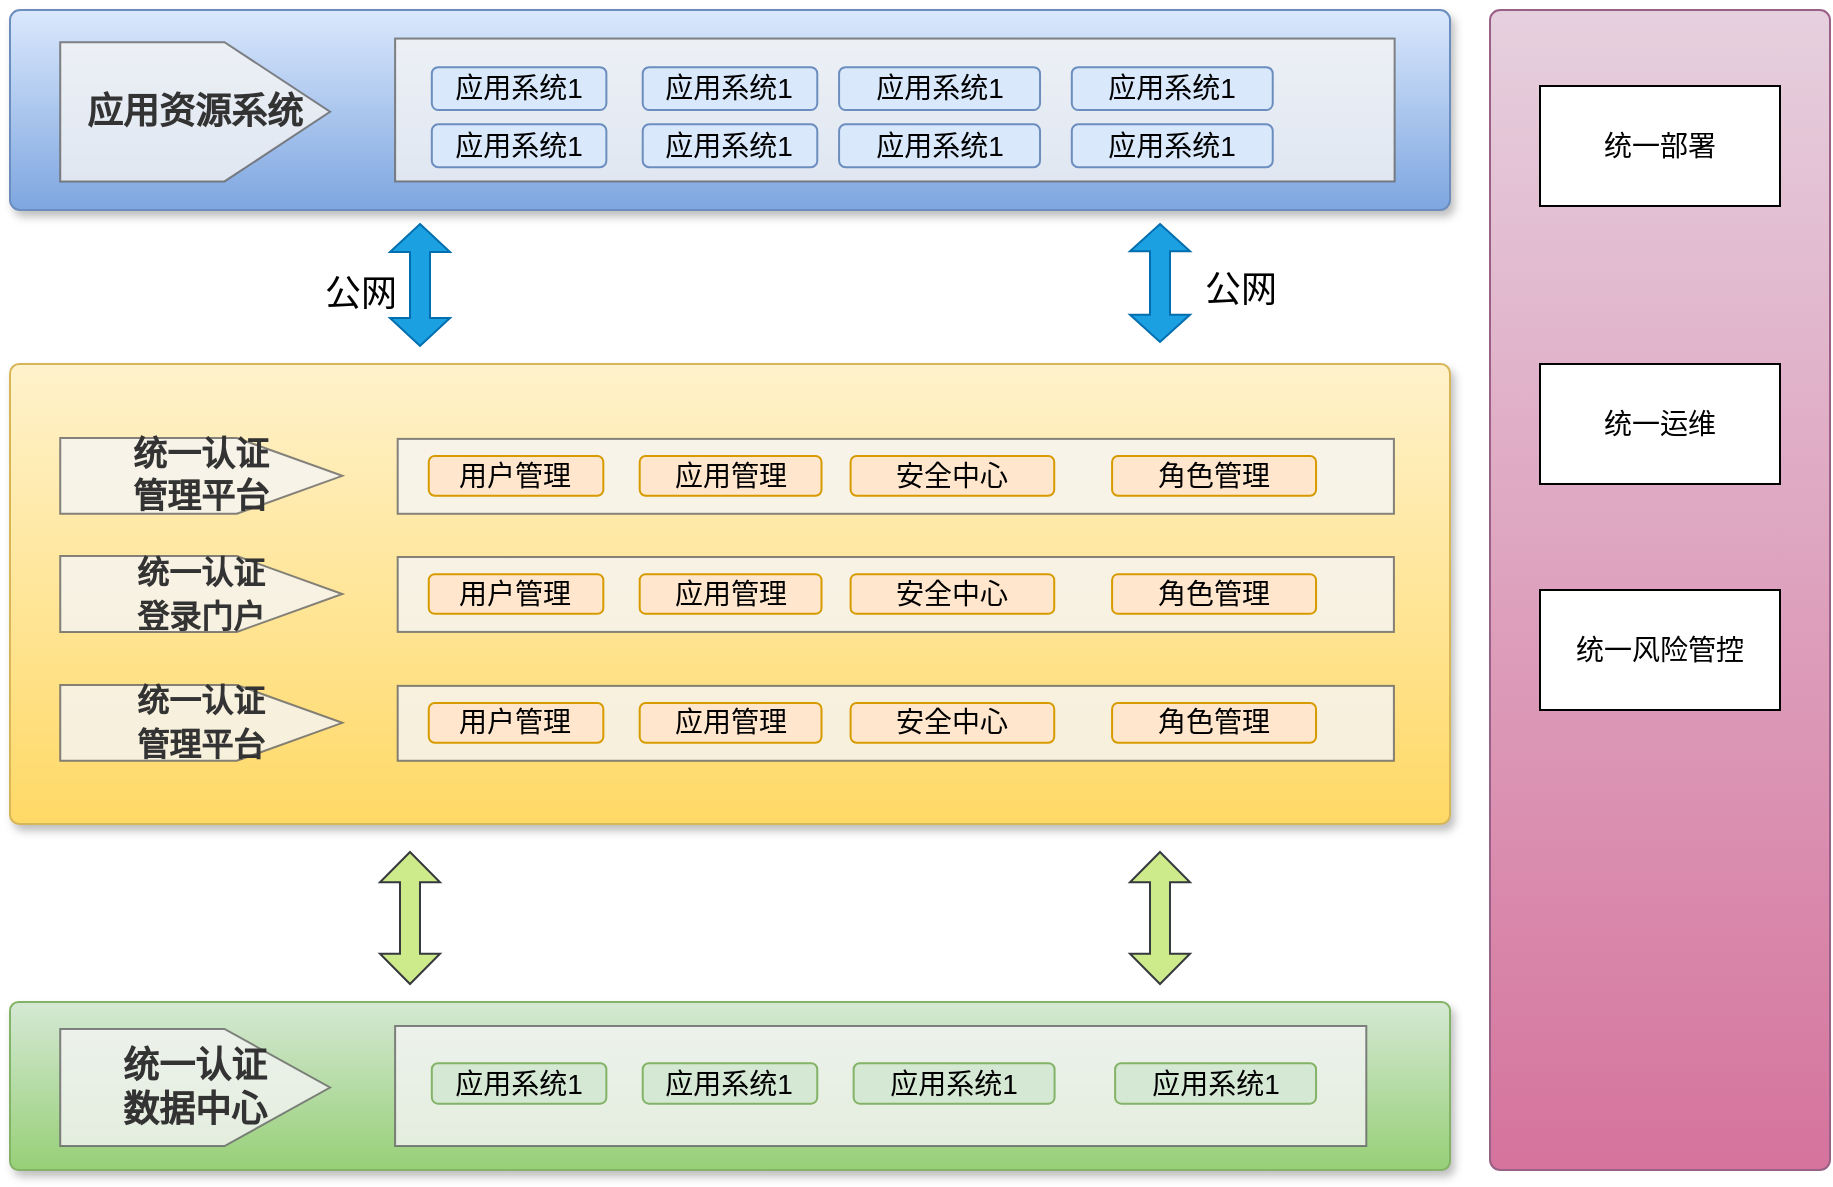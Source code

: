 <mxfile version="18.2.0" type="github">
  <diagram name="Page-1" id="d9b1e647-80fa-b4a2-5024-87a742678bcc">
    <mxGraphModel dx="868" dy="525" grid="1" gridSize="10" guides="1" tooltips="1" connect="1" arrows="0" fold="1" page="1" pageScale="1" pageWidth="500" pageHeight="1200" background="none" math="0" shadow="0">
      <root>
        <mxCell id="0" />
        <mxCell id="1" parent="0" />
        <mxCell id="57fe6abec08f04cb-7" value="" style="text;html=1;strokeColor=#6c8ebf;fillColor=#dae8fc;align=center;verticalAlign=middle;whiteSpace=wrap;fontSize=54;fontStyle=1;shadow=1;rounded=1;glass=0;sketch=0;arcSize=5;gradientColor=#7ea6e0;" parent="1" vertex="1">
          <mxGeometry x="50" y="90" width="720" height="100" as="geometry" />
        </mxCell>
        <mxCell id="60hh8dOJ01memG8-q0ME-10" value="" style="rounded=0;whiteSpace=wrap;html=1;shadow=0;glass=0;sketch=0;fontSize=20;fillColor=#f5f5f5;fontColor=#333333;strokeColor=#666666;opacity=80;" parent="57fe6abec08f04cb-7" vertex="1">
          <mxGeometry x="192.563" y="14.287" width="499.745" height="71.427" as="geometry" />
        </mxCell>
        <mxCell id="60hh8dOJ01memG8-q0ME-2" value="&lt;font style=&quot;font-size: 14px;&quot;&gt;应用系统1&lt;/font&gt;" style="rounded=1;whiteSpace=wrap;html=1;shadow=0;glass=0;sketch=0;fillColor=#dae8fc;strokeColor=#6c8ebf;gradientColor=none;" parent="57fe6abec08f04cb-7" vertex="1">
          <mxGeometry x="210.909" y="28.571" width="87.273" height="21.429" as="geometry" />
        </mxCell>
        <mxCell id="60hh8dOJ01memG8-q0ME-9" value="&lt;span style=&quot;color: rgb(51, 51, 51);&quot;&gt;&lt;b&gt;&lt;font style=&quot;font-size: 18px;&quot;&gt;应用资源系统&lt;/font&gt;&lt;/b&gt;&lt;/span&gt;" style="html=1;shadow=0;dashed=0;align=center;verticalAlign=middle;shape=mxgraph.arrows2.arrow;dy=0;dx=52.76;notch=0;rounded=0;glass=0;sketch=0;fontSize=18;fillColor=#f5f5f5;fontColor=#333333;strokeColor=#666666;whiteSpace=wrap;opacity=80;" parent="57fe6abec08f04cb-7" vertex="1">
          <mxGeometry x="25.113" y="16.071" width="134.887" height="69.643" as="geometry" />
        </mxCell>
        <mxCell id="60hh8dOJ01memG8-q0ME-16" value="&lt;font style=&quot;font-size: 14px;&quot;&gt;应用系统1&lt;/font&gt;" style="rounded=1;whiteSpace=wrap;html=1;shadow=0;glass=0;sketch=0;fillColor=#dae8fc;strokeColor=#6c8ebf;gradientColor=none;" parent="57fe6abec08f04cb-7" vertex="1">
          <mxGeometry x="530.907" y="28.571" width="100.465" height="21.429" as="geometry" />
        </mxCell>
        <mxCell id="60hh8dOJ01memG8-q0ME-15" value="&lt;font style=&quot;font-size: 14px;&quot;&gt;应用系统1&lt;/font&gt;" style="rounded=1;whiteSpace=wrap;html=1;shadow=0;glass=0;sketch=0;fillColor=#dae8fc;strokeColor=#6c8ebf;gradientColor=none;" parent="57fe6abec08f04cb-7" vertex="1">
          <mxGeometry x="414.544" y="28.571" width="100.465" height="21.429" as="geometry" />
        </mxCell>
        <mxCell id="60hh8dOJ01memG8-q0ME-14" value="&lt;font style=&quot;font-size: 14px;&quot;&gt;应用系统1&lt;/font&gt;" style="rounded=1;whiteSpace=wrap;html=1;shadow=0;glass=0;sketch=0;fillColor=#dae8fc;strokeColor=#6c8ebf;gradientColor=none;" parent="57fe6abec08f04cb-7" vertex="1">
          <mxGeometry x="530.907" y="57.143" width="100.465" height="21.429" as="geometry" />
        </mxCell>
        <mxCell id="60hh8dOJ01memG8-q0ME-13" value="&lt;font style=&quot;font-size: 14px;&quot;&gt;应用系统1&lt;/font&gt;" style="rounded=1;whiteSpace=wrap;html=1;shadow=0;glass=0;sketch=0;fillColor=#dae8fc;strokeColor=#6c8ebf;gradientColor=none;" parent="57fe6abec08f04cb-7" vertex="1">
          <mxGeometry x="414.544" y="57.143" width="100.465" height="21.429" as="geometry" />
        </mxCell>
        <mxCell id="60hh8dOJ01memG8-q0ME-12" value="&lt;font style=&quot;font-size: 14px;&quot;&gt;应用系统1&lt;/font&gt;" style="rounded=1;whiteSpace=wrap;html=1;shadow=0;glass=0;sketch=0;fillColor=#dae8fc;strokeColor=#6c8ebf;gradientColor=none;" parent="57fe6abec08f04cb-7" vertex="1">
          <mxGeometry x="316.364" y="28.571" width="87.273" height="21.429" as="geometry" />
        </mxCell>
        <mxCell id="60hh8dOJ01memG8-q0ME-11" value="&lt;font style=&quot;font-size: 14px;&quot;&gt;应用系统1&lt;/font&gt;" style="rounded=1;whiteSpace=wrap;html=1;shadow=0;glass=0;sketch=0;fillColor=#dae8fc;strokeColor=#6c8ebf;gradientColor=none;" parent="57fe6abec08f04cb-7" vertex="1">
          <mxGeometry x="210.909" y="57.143" width="87.273" height="21.429" as="geometry" />
        </mxCell>
        <mxCell id="60hh8dOJ01memG8-q0ME-17" value="&lt;font style=&quot;font-size: 14px;&quot;&gt;应用系统1&lt;/font&gt;" style="rounded=1;whiteSpace=wrap;html=1;shadow=0;glass=0;sketch=0;fillColor=#dae8fc;strokeColor=#6c8ebf;gradientColor=none;" parent="57fe6abec08f04cb-7" vertex="1">
          <mxGeometry x="316.364" y="57.143" width="87.273" height="21.429" as="geometry" />
        </mxCell>
        <mxCell id="60hh8dOJ01memG8-q0ME-18" value="" style="text;html=1;strokeColor=#d6b656;fillColor=#fff2cc;align=center;verticalAlign=middle;whiteSpace=wrap;fontSize=54;fontStyle=1;shadow=1;rounded=1;glass=0;sketch=0;arcSize=2;gradientColor=#ffd966;" parent="1" vertex="1">
          <mxGeometry x="50" y="267" width="720" height="230" as="geometry" />
        </mxCell>
        <mxCell id="60hh8dOJ01memG8-q0ME-19" value="" style="rounded=0;whiteSpace=wrap;html=1;shadow=0;glass=0;sketch=0;fontSize=20;fillColor=#f5f5f5;fontColor=#333333;strokeColor=#666666;opacity=80;" parent="60hh8dOJ01memG8-q0ME-18" vertex="1">
          <mxGeometry x="193.846" y="37.443" width="498.111" height="37.443" as="geometry" />
        </mxCell>
        <mxCell id="60hh8dOJ01memG8-q0ME-20" value="&lt;font style=&quot;font-size: 14px;&quot;&gt;用户管理&lt;/font&gt;" style="rounded=1;whiteSpace=wrap;html=1;shadow=0;glass=0;sketch=0;fillColor=#ffe6cc;strokeColor=#d79b00;" parent="60hh8dOJ01memG8-q0ME-18" vertex="1">
          <mxGeometry x="209.389" y="45.995" width="87.273" height="19.866" as="geometry" />
        </mxCell>
        <mxCell id="60hh8dOJ01memG8-q0ME-21" value="&lt;div style=&quot;font-size: 17px;&quot;&gt;&lt;b style=&quot;background-color: initial;&quot;&gt;&lt;font style=&quot;font-size: 17px;&quot;&gt;统一认证&lt;/font&gt;&lt;/b&gt;&lt;/div&gt;&lt;span style=&quot;color: rgb(51, 51, 51); font-size: 17px;&quot;&gt;&lt;div style=&quot;&quot;&gt;&lt;b style=&quot;background-color: initial;&quot;&gt;&lt;font style=&quot;font-size: 17px;&quot;&gt;管理平台&lt;/font&gt;&lt;/b&gt;&lt;/div&gt;&lt;/span&gt;" style="html=1;shadow=0;dashed=0;align=center;verticalAlign=middle;shape=mxgraph.arrows2.arrow;dy=0;dx=52.76;notch=0;rounded=0;glass=0;sketch=0;fontSize=18;fillColor=#f5f5f5;fontColor=#333333;strokeColor=#666666;whiteSpace=wrap;opacity=80;" parent="60hh8dOJ01memG8-q0ME-18" vertex="1">
          <mxGeometry x="25.117" y="36.969" width="141.037" height="37.916" as="geometry" />
        </mxCell>
        <mxCell id="60hh8dOJ01memG8-q0ME-22" value="&lt;font style=&quot;font-size: 14px;&quot;&gt;角色管理&lt;/font&gt;" style="rounded=1;whiteSpace=wrap;html=1;shadow=0;glass=0;sketch=0;fillColor=#ffe6cc;strokeColor=#d79b00;" parent="60hh8dOJ01memG8-q0ME-18" vertex="1">
          <mxGeometry x="551.04" y="45.995" width="101.985" height="19.866" as="geometry" />
        </mxCell>
        <mxCell id="60hh8dOJ01memG8-q0ME-23" value="&lt;font style=&quot;font-size: 14px;&quot;&gt;安全中心&lt;/font&gt;" style="rounded=1;whiteSpace=wrap;html=1;shadow=0;glass=0;sketch=0;fillColor=#ffe6cc;strokeColor=#d79b00;" parent="60hh8dOJ01memG8-q0ME-18" vertex="1">
          <mxGeometry x="420.298" y="45.995" width="101.818" height="19.866" as="geometry" />
        </mxCell>
        <mxCell id="60hh8dOJ01memG8-q0ME-26" value="&lt;font style=&quot;font-size: 14px;&quot;&gt;应用管理&lt;/font&gt;" style="rounded=1;whiteSpace=wrap;html=1;shadow=0;glass=0;sketch=0;fillColor=#ffe6cc;strokeColor=#d79b00;" parent="60hh8dOJ01memG8-q0ME-18" vertex="1">
          <mxGeometry x="314.844" y="45.995" width="90.909" height="19.866" as="geometry" />
        </mxCell>
        <mxCell id="60hh8dOJ01memG8-q0ME-29" value="" style="rounded=0;whiteSpace=wrap;html=1;shadow=0;glass=0;sketch=0;fontSize=20;fillColor=#f5f5f5;fontColor=#333333;strokeColor=#666666;opacity=80;" parent="60hh8dOJ01memG8-q0ME-18" vertex="1">
          <mxGeometry x="193.846" y="96.512" width="498.111" height="37.443" as="geometry" />
        </mxCell>
        <mxCell id="60hh8dOJ01memG8-q0ME-30" value="&lt;font style=&quot;font-size: 14px;&quot;&gt;用户管理&lt;/font&gt;" style="rounded=1;whiteSpace=wrap;html=1;shadow=0;glass=0;sketch=0;fillColor=#ffe6cc;strokeColor=#d79b00;" parent="60hh8dOJ01memG8-q0ME-18" vertex="1">
          <mxGeometry x="209.389" y="105.067" width="87.273" height="19.866" as="geometry" />
        </mxCell>
        <mxCell id="60hh8dOJ01memG8-q0ME-31" value="&lt;span style=&quot;color: rgb(51, 51, 51);&quot;&gt;&lt;b style=&quot;font-size: 16px;&quot;&gt;&lt;font style=&quot;font-size: 16px;&quot;&gt;统一认证&lt;br&gt;登录门户&lt;/font&gt;&lt;/b&gt;&lt;/span&gt;" style="html=1;shadow=0;dashed=0;align=center;verticalAlign=middle;shape=mxgraph.arrows2.arrow;dy=0;dx=52.76;notch=0;rounded=0;glass=0;sketch=0;fontSize=18;fillColor=#f5f5f5;fontColor=#333333;strokeColor=#666666;whiteSpace=wrap;opacity=80;" parent="60hh8dOJ01memG8-q0ME-18" vertex="1">
          <mxGeometry x="25.117" y="96.039" width="141.037" height="37.916" as="geometry" />
        </mxCell>
        <mxCell id="60hh8dOJ01memG8-q0ME-32" value="&lt;font style=&quot;font-size: 14px;&quot;&gt;角色管理&lt;/font&gt;" style="rounded=1;whiteSpace=wrap;html=1;shadow=0;glass=0;sketch=0;fillColor=#ffe6cc;strokeColor=#d79b00;" parent="60hh8dOJ01memG8-q0ME-18" vertex="1">
          <mxGeometry x="551.04" y="105.067" width="101.985" height="19.866" as="geometry" />
        </mxCell>
        <mxCell id="60hh8dOJ01memG8-q0ME-33" value="&lt;font style=&quot;font-size: 14px;&quot;&gt;安全中心&lt;/font&gt;" style="rounded=1;whiteSpace=wrap;html=1;shadow=0;glass=0;sketch=0;fillColor=#ffe6cc;strokeColor=#d79b00;" parent="60hh8dOJ01memG8-q0ME-18" vertex="1">
          <mxGeometry x="420.298" y="105.067" width="101.818" height="19.866" as="geometry" />
        </mxCell>
        <mxCell id="60hh8dOJ01memG8-q0ME-34" value="&lt;font style=&quot;font-size: 14px;&quot;&gt;&lt;font style=&quot;font-size: 14px;&quot;&gt;应用&lt;/font&gt;&lt;font style=&quot;font-size: 14px;&quot;&gt;管理&lt;/font&gt;&lt;/font&gt;" style="rounded=1;whiteSpace=wrap;html=1;shadow=0;glass=0;sketch=0;fillColor=#ffe6cc;strokeColor=#d79b00;" parent="60hh8dOJ01memG8-q0ME-18" vertex="1">
          <mxGeometry x="314.844" y="105.067" width="90.909" height="19.866" as="geometry" />
        </mxCell>
        <mxCell id="60hh8dOJ01memG8-q0ME-35" value="" style="rounded=0;whiteSpace=wrap;html=1;shadow=0;glass=0;sketch=0;fontSize=20;fillColor=#f5f5f5;fontColor=#333333;strokeColor=#666666;opacity=80;" parent="60hh8dOJ01memG8-q0ME-18" vertex="1">
          <mxGeometry x="193.846" y="160.939" width="498.111" height="37.443" as="geometry" />
        </mxCell>
        <mxCell id="60hh8dOJ01memG8-q0ME-36" value="&lt;font style=&quot;font-size: 14px;&quot;&gt;用户管理&lt;/font&gt;" style="rounded=1;whiteSpace=wrap;html=1;shadow=0;glass=0;sketch=0;fillColor=#ffe6cc;strokeColor=#d79b00;" parent="60hh8dOJ01memG8-q0ME-18" vertex="1">
          <mxGeometry x="209.389" y="169.494" width="87.273" height="19.866" as="geometry" />
        </mxCell>
        <mxCell id="60hh8dOJ01memG8-q0ME-37" value="&lt;span style=&quot;color: rgb(51, 51, 51);&quot;&gt;&lt;b style=&quot;font-size: 16px;&quot;&gt;&lt;font style=&quot;font-size: 16px;&quot;&gt;统一认证&lt;br&gt;管理平台&lt;/font&gt;&lt;/b&gt;&lt;/span&gt;" style="html=1;shadow=0;dashed=0;align=center;verticalAlign=middle;shape=mxgraph.arrows2.arrow;dy=0;dx=52.76;notch=0;rounded=0;glass=0;sketch=0;fontSize=18;fillColor=#f5f5f5;fontColor=#333333;strokeColor=#666666;whiteSpace=wrap;opacity=80;" parent="60hh8dOJ01memG8-q0ME-18" vertex="1">
          <mxGeometry x="25.117" y="160.466" width="141.037" height="37.916" as="geometry" />
        </mxCell>
        <mxCell id="60hh8dOJ01memG8-q0ME-38" value="&lt;font style=&quot;font-size: 14px;&quot;&gt;角色管理&lt;/font&gt;" style="rounded=1;whiteSpace=wrap;html=1;shadow=0;glass=0;sketch=0;fillColor=#ffe6cc;strokeColor=#d79b00;" parent="60hh8dOJ01memG8-q0ME-18" vertex="1">
          <mxGeometry x="551.04" y="169.494" width="101.985" height="19.866" as="geometry" />
        </mxCell>
        <mxCell id="60hh8dOJ01memG8-q0ME-39" value="&lt;font style=&quot;font-size: 14px;&quot;&gt;安全中心&lt;/font&gt;" style="rounded=1;whiteSpace=wrap;html=1;shadow=0;glass=0;sketch=0;fillColor=#ffe6cc;strokeColor=#d79b00;" parent="60hh8dOJ01memG8-q0ME-18" vertex="1">
          <mxGeometry x="420.298" y="169.494" width="101.818" height="19.866" as="geometry" />
        </mxCell>
        <mxCell id="60hh8dOJ01memG8-q0ME-40" value="&lt;font style=&quot;font-size: 14px;&quot;&gt;应用管理&lt;/font&gt;" style="rounded=1;whiteSpace=wrap;html=1;shadow=0;glass=0;sketch=0;fillColor=#ffe6cc;strokeColor=#d79b00;" parent="60hh8dOJ01memG8-q0ME-18" vertex="1">
          <mxGeometry x="314.844" y="169.494" width="90.909" height="19.866" as="geometry" />
        </mxCell>
        <mxCell id="60hh8dOJ01memG8-q0ME-41" value="" style="text;html=1;strokeColor=#82b366;fillColor=#d5e8d4;align=center;verticalAlign=middle;whiteSpace=wrap;fontSize=54;fontStyle=1;shadow=1;rounded=1;glass=0;sketch=0;gradientColor=#97d077;arcSize=5;" parent="1" vertex="1">
          <mxGeometry x="50" y="586" width="720" height="84" as="geometry" />
        </mxCell>
        <mxCell id="60hh8dOJ01memG8-q0ME-42" value="" style="rounded=0;whiteSpace=wrap;html=1;shadow=0;glass=0;sketch=0;fontSize=20;fillColor=#f5f5f5;fontColor=#333333;strokeColor=#666666;opacity=80;" parent="60hh8dOJ01memG8-q0ME-41" vertex="1">
          <mxGeometry x="192.558" y="12.0" width="485.581" height="60.0" as="geometry" />
        </mxCell>
        <mxCell id="60hh8dOJ01memG8-q0ME-43" value="&lt;font style=&quot;font-size: 14px;&quot;&gt;应用系统1&lt;/font&gt;" style="rounded=1;whiteSpace=wrap;html=1;shadow=0;glass=0;sketch=0;fillColor=#d5e8d4;strokeColor=#82b366;gradientColor=none;" parent="60hh8dOJ01memG8-q0ME-41" vertex="1">
          <mxGeometry x="210.91" y="30.627" width="87.27" height="20.215" as="geometry" />
        </mxCell>
        <mxCell id="60hh8dOJ01memG8-q0ME-44" value="&lt;span style=&quot;color: rgb(51, 51, 51);&quot;&gt;&lt;b style=&quot;&quot;&gt;&lt;font style=&quot;font-size: 18px;&quot;&gt;统一认证&lt;br&gt;数据中心&lt;br&gt;&lt;/font&gt;&lt;/b&gt;&lt;/span&gt;" style="html=1;shadow=0;dashed=0;align=center;verticalAlign=middle;shape=mxgraph.arrows2.arrow;dy=0;dx=52.76;notch=0;rounded=0;glass=0;sketch=0;fontSize=18;fillColor=#f5f5f5;fontColor=#333333;strokeColor=#666666;whiteSpace=wrap;opacity=80;" parent="60hh8dOJ01memG8-q0ME-41" vertex="1">
          <mxGeometry x="25.113" y="13.5" width="134.887" height="58.5" as="geometry" />
        </mxCell>
        <mxCell id="60hh8dOJ01memG8-q0ME-45" value="&lt;font style=&quot;font-size: 14px;&quot;&gt;应用系统1&lt;/font&gt;" style="rounded=1;whiteSpace=wrap;html=1;shadow=0;glass=0;sketch=0;fillColor=#d5e8d4;strokeColor=#82b366;gradientColor=none;" parent="60hh8dOJ01memG8-q0ME-41" vertex="1">
          <mxGeometry x="552.56" y="30.627" width="100.47" height="20.215" as="geometry" />
        </mxCell>
        <mxCell id="60hh8dOJ01memG8-q0ME-46" value="&lt;font style=&quot;font-size: 14px;&quot;&gt;应用系统1&lt;/font&gt;" style="rounded=1;whiteSpace=wrap;html=1;shadow=0;glass=0;sketch=0;fillColor=#d5e8d4;strokeColor=#82b366;gradientColor=none;" parent="60hh8dOJ01memG8-q0ME-41" vertex="1">
          <mxGeometry x="421.82" y="30.627" width="100.47" height="20.215" as="geometry" />
        </mxCell>
        <mxCell id="60hh8dOJ01memG8-q0ME-49" value="&lt;font style=&quot;font-size: 14px;&quot;&gt;应用系统1&lt;/font&gt;" style="rounded=1;whiteSpace=wrap;html=1;shadow=0;glass=0;sketch=0;fillColor=#d5e8d4;strokeColor=#82b366;gradientColor=none;" parent="60hh8dOJ01memG8-q0ME-41" vertex="1">
          <mxGeometry x="316.36" y="30.627" width="87.27" height="20.215" as="geometry" />
        </mxCell>
        <mxCell id="HtmfPYp2KWMltQhcVB6t-5" value="" style="shape=doubleArrow;direction=south;whiteSpace=wrap;html=1;fontSize=18;arrowWidth=0.333;arrowSize=0.23;fillColor=#1ba1e2;fontColor=#ffffff;strokeColor=#006EAF;" vertex="1" parent="1">
          <mxGeometry x="240" y="197" width="30" height="61" as="geometry" />
        </mxCell>
        <mxCell id="HtmfPYp2KWMltQhcVB6t-6" value="" style="shape=doubleArrow;direction=south;whiteSpace=wrap;html=1;fontSize=18;arrowWidth=0.333;arrowSize=0.23;fillColor=#1ba1e2;fontColor=#ffffff;strokeColor=#006EAF;" vertex="1" parent="1">
          <mxGeometry x="610" y="197" width="30" height="59" as="geometry" />
        </mxCell>
        <mxCell id="HtmfPYp2KWMltQhcVB6t-7" value="公网" style="text;html=1;align=center;verticalAlign=middle;resizable=0;points=[];autosize=1;strokeColor=none;fillColor=none;fontSize=18;" vertex="1" parent="1">
          <mxGeometry x="200" y="217" width="50" height="30" as="geometry" />
        </mxCell>
        <mxCell id="HtmfPYp2KWMltQhcVB6t-8" value="公网" style="text;html=1;align=center;verticalAlign=middle;resizable=0;points=[];autosize=1;strokeColor=none;fillColor=none;fontSize=18;" vertex="1" parent="1">
          <mxGeometry x="640" y="215" width="50" height="30" as="geometry" />
        </mxCell>
        <mxCell id="HtmfPYp2KWMltQhcVB6t-9" value="" style="shape=doubleArrow;direction=south;whiteSpace=wrap;html=1;fontSize=18;arrowWidth=0.333;arrowSize=0.23;fillColor=#cdeb8b;strokeColor=#36393d;" vertex="1" parent="1">
          <mxGeometry x="235" y="511" width="30" height="66" as="geometry" />
        </mxCell>
        <mxCell id="HtmfPYp2KWMltQhcVB6t-10" value="" style="shape=doubleArrow;direction=south;whiteSpace=wrap;html=1;fontSize=18;arrowWidth=0.333;arrowSize=0.23;fillColor=#cdeb8b;strokeColor=#36393d;" vertex="1" parent="1">
          <mxGeometry x="610" y="511" width="30" height="66" as="geometry" />
        </mxCell>
        <mxCell id="HtmfPYp2KWMltQhcVB6t-18" value="" style="rounded=1;whiteSpace=wrap;html=1;fontSize=14;arcSize=3;fillColor=#e6d0de;strokeColor=#996185;gradientColor=#d5739d;" vertex="1" parent="1">
          <mxGeometry x="790" y="90" width="170" height="580" as="geometry" />
        </mxCell>
        <mxCell id="HtmfPYp2KWMltQhcVB6t-19" value="统一部署" style="rounded=0;whiteSpace=wrap;html=1;fontSize=14;" vertex="1" parent="1">
          <mxGeometry x="815" y="128" width="120" height="60" as="geometry" />
        </mxCell>
        <mxCell id="HtmfPYp2KWMltQhcVB6t-20" value="统一运维" style="rounded=0;whiteSpace=wrap;html=1;fontSize=14;" vertex="1" parent="1">
          <mxGeometry x="815" y="267" width="120" height="60" as="geometry" />
        </mxCell>
        <mxCell id="HtmfPYp2KWMltQhcVB6t-21" value="统一风险管控" style="rounded=0;whiteSpace=wrap;html=1;fontSize=14;" vertex="1" parent="1">
          <mxGeometry x="815" y="380" width="120" height="60" as="geometry" />
        </mxCell>
      </root>
    </mxGraphModel>
  </diagram>
</mxfile>
